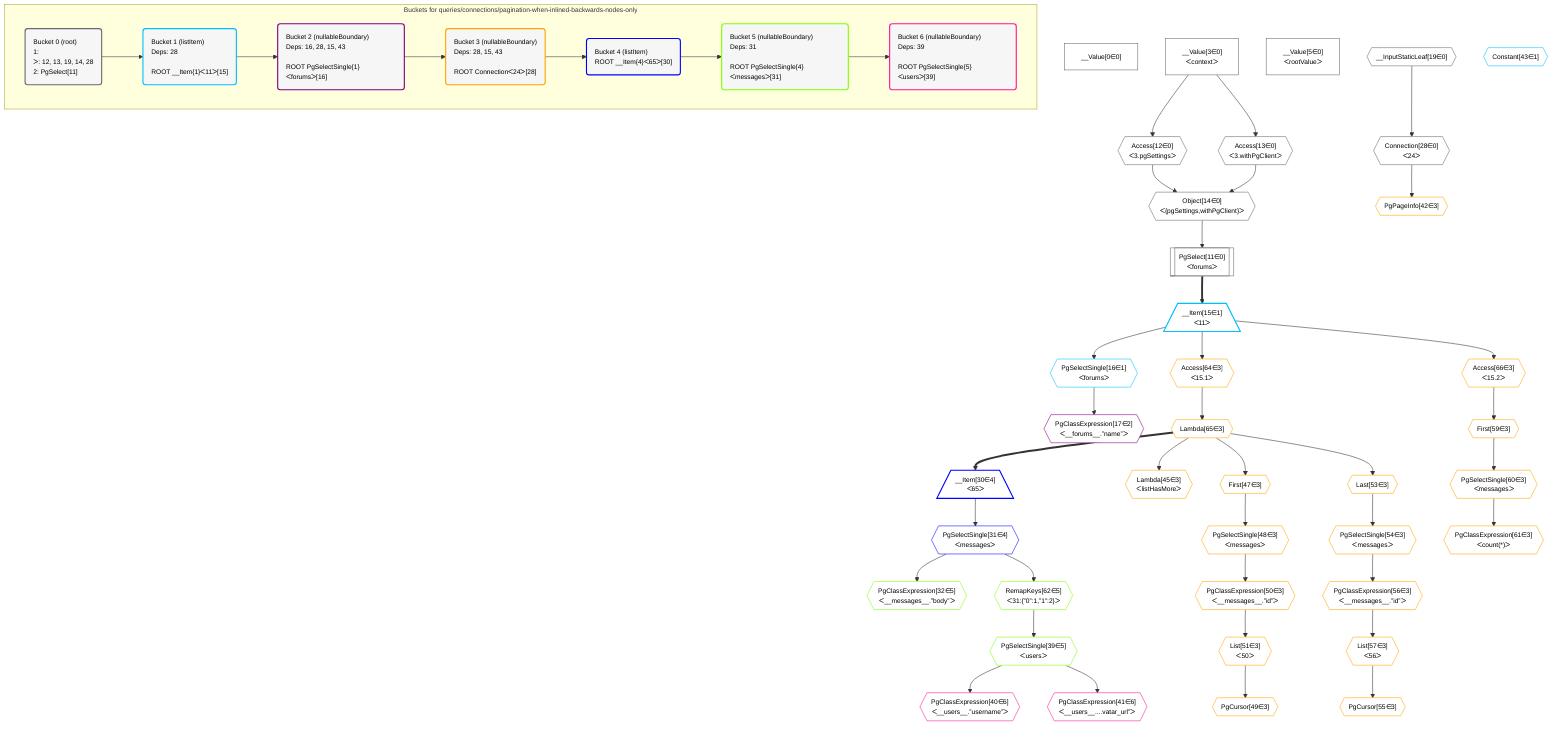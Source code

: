 %%{init: {'themeVariables': { 'fontSize': '12px'}}}%%
graph TD
    classDef path fill:#eee,stroke:#000,color:#000
    classDef plan fill:#fff,stroke-width:1px,color:#000
    classDef itemplan fill:#fff,stroke-width:2px,color:#000
    classDef unbatchedplan fill:#dff,stroke-width:1px,color:#000
    classDef sideeffectplan fill:#fcc,stroke-width:2px,color:#000
    classDef bucket fill:#f6f6f6,color:#000,stroke-width:2px,text-align:left


    %% define steps
    __Value0["__Value[0∈0]"]:::plan
    __Value3["__Value[3∈0]<br />ᐸcontextᐳ"]:::plan
    __Value5["__Value[5∈0]<br />ᐸrootValueᐳ"]:::plan
    Access12{{"Access[12∈0]<br />ᐸ3.pgSettingsᐳ"}}:::plan
    Access13{{"Access[13∈0]<br />ᐸ3.withPgClientᐳ"}}:::plan
    Object14{{"Object[14∈0]<br />ᐸ{pgSettings,withPgClient}ᐳ"}}:::plan
    PgSelect11[["PgSelect[11∈0]<br />ᐸforumsᐳ"]]:::plan
    __Item15[/"__Item[15∈1]<br />ᐸ11ᐳ"\]:::itemplan
    PgSelectSingle16{{"PgSelectSingle[16∈1]<br />ᐸforumsᐳ"}}:::plan
    PgClassExpression17{{"PgClassExpression[17∈2]<br />ᐸ__forums__.”name”ᐳ"}}:::plan
    __InputStaticLeaf19{{"__InputStaticLeaf[19∈0]"}}:::plan
    Connection28{{"Connection[28∈0]<br />ᐸ24ᐳ"}}:::plan
    Access64{{"Access[64∈3]<br />ᐸ15.1ᐳ"}}:::plan
    Lambda65{{"Lambda[65∈3]"}}:::plan
    __Item30[/"__Item[30∈4]<br />ᐸ65ᐳ"\]:::itemplan
    PgSelectSingle31{{"PgSelectSingle[31∈4]<br />ᐸmessagesᐳ"}}:::plan
    PgClassExpression32{{"PgClassExpression[32∈5]<br />ᐸ__messages__.”body”ᐳ"}}:::plan
    RemapKeys62{{"RemapKeys[62∈5]<br />ᐸ31:{”0”:1,”1”:2}ᐳ"}}:::plan
    PgSelectSingle39{{"PgSelectSingle[39∈5]<br />ᐸusersᐳ"}}:::plan
    PgClassExpression40{{"PgClassExpression[40∈6]<br />ᐸ__users__.”username”ᐳ"}}:::plan
    PgClassExpression41{{"PgClassExpression[41∈6]<br />ᐸ__users__....vatar_url”ᐳ"}}:::plan
    PgPageInfo42{{"PgPageInfo[42∈3]"}}:::plan
    Constant43{{"Constant[43∈1]"}}:::plan
    Lambda45{{"Lambda[45∈3]<br />ᐸlistHasMoreᐳ"}}:::plan
    First47{{"First[47∈3]"}}:::plan
    PgSelectSingle48{{"PgSelectSingle[48∈3]<br />ᐸmessagesᐳ"}}:::plan
    PgClassExpression50{{"PgClassExpression[50∈3]<br />ᐸ__messages__.”id”ᐳ"}}:::plan
    List51{{"List[51∈3]<br />ᐸ50ᐳ"}}:::plan
    PgCursor49{{"PgCursor[49∈3]"}}:::plan
    Last53{{"Last[53∈3]"}}:::plan
    PgSelectSingle54{{"PgSelectSingle[54∈3]<br />ᐸmessagesᐳ"}}:::plan
    PgClassExpression56{{"PgClassExpression[56∈3]<br />ᐸ__messages__.”id”ᐳ"}}:::plan
    List57{{"List[57∈3]<br />ᐸ56ᐳ"}}:::plan
    PgCursor55{{"PgCursor[55∈3]"}}:::plan
    Access66{{"Access[66∈3]<br />ᐸ15.2ᐳ"}}:::plan
    First59{{"First[59∈3]"}}:::plan
    PgSelectSingle60{{"PgSelectSingle[60∈3]<br />ᐸmessagesᐳ"}}:::plan
    PgClassExpression61{{"PgClassExpression[61∈3]<br />ᐸcount(*)ᐳ"}}:::plan

    %% plan dependencies
    __Value3 --> Access12
    __Value3 --> Access13
    Access12 & Access13 --> Object14
    Object14 --> PgSelect11
    PgSelect11 ==> __Item15
    __Item15 --> PgSelectSingle16
    PgSelectSingle16 --> PgClassExpression17
    __InputStaticLeaf19 --> Connection28
    __Item15 --> Access64
    Access64 --> Lambda65
    Lambda65 ==> __Item30
    __Item30 --> PgSelectSingle31
    PgSelectSingle31 --> PgClassExpression32
    PgSelectSingle31 --> RemapKeys62
    RemapKeys62 --> PgSelectSingle39
    PgSelectSingle39 --> PgClassExpression40
    PgSelectSingle39 --> PgClassExpression41
    Connection28 --> PgPageInfo42
    Lambda65 --> Lambda45
    Lambda65 --> First47
    First47 --> PgSelectSingle48
    PgSelectSingle48 --> PgClassExpression50
    PgClassExpression50 --> List51
    List51 --> PgCursor49
    Lambda65 --> Last53
    Last53 --> PgSelectSingle54
    PgSelectSingle54 --> PgClassExpression56
    PgClassExpression56 --> List57
    List57 --> PgCursor55
    __Item15 --> Access66
    Access66 --> First59
    First59 --> PgSelectSingle60
    PgSelectSingle60 --> PgClassExpression61

    subgraph "Buckets for queries/connections/pagination-when-inlined-backwards-nodes-only"
    Bucket0("Bucket 0 (root)<br />1: <br />ᐳ: 12, 13, 19, 14, 28<br />2: PgSelect[11]"):::bucket
    classDef bucket0 stroke:#696969
    class Bucket0,__Value0,__Value3,__Value5,PgSelect11,Access12,Access13,Object14,__InputStaticLeaf19,Connection28 bucket0
    Bucket1("Bucket 1 (listItem)<br />Deps: 28<br /><br />ROOT __Item{1}ᐸ11ᐳ[15]"):::bucket
    classDef bucket1 stroke:#00bfff
    class Bucket1,__Item15,PgSelectSingle16,Constant43 bucket1
    Bucket2("Bucket 2 (nullableBoundary)<br />Deps: 16, 28, 15, 43<br /><br />ROOT PgSelectSingle{1}ᐸforumsᐳ[16]"):::bucket
    classDef bucket2 stroke:#7f007f
    class Bucket2,PgClassExpression17 bucket2
    Bucket3("Bucket 3 (nullableBoundary)<br />Deps: 28, 15, 43<br /><br />ROOT Connectionᐸ24ᐳ[28]"):::bucket
    classDef bucket3 stroke:#ffa500
    class Bucket3,PgPageInfo42,Lambda45,First47,PgSelectSingle48,PgCursor49,PgClassExpression50,List51,Last53,PgSelectSingle54,PgCursor55,PgClassExpression56,List57,First59,PgSelectSingle60,PgClassExpression61,Access64,Lambda65,Access66 bucket3
    Bucket4("Bucket 4 (listItem)<br />ROOT __Item{4}ᐸ65ᐳ[30]"):::bucket
    classDef bucket4 stroke:#0000ff
    class Bucket4,__Item30,PgSelectSingle31 bucket4
    Bucket5("Bucket 5 (nullableBoundary)<br />Deps: 31<br /><br />ROOT PgSelectSingle{4}ᐸmessagesᐳ[31]"):::bucket
    classDef bucket5 stroke:#7fff00
    class Bucket5,PgClassExpression32,PgSelectSingle39,RemapKeys62 bucket5
    Bucket6("Bucket 6 (nullableBoundary)<br />Deps: 39<br /><br />ROOT PgSelectSingle{5}ᐸusersᐳ[39]"):::bucket
    classDef bucket6 stroke:#ff1493
    class Bucket6,PgClassExpression40,PgClassExpression41 bucket6
    Bucket0 --> Bucket1
    Bucket1 --> Bucket2
    Bucket2 --> Bucket3
    Bucket3 --> Bucket4
    Bucket4 --> Bucket5
    Bucket5 --> Bucket6
    end
